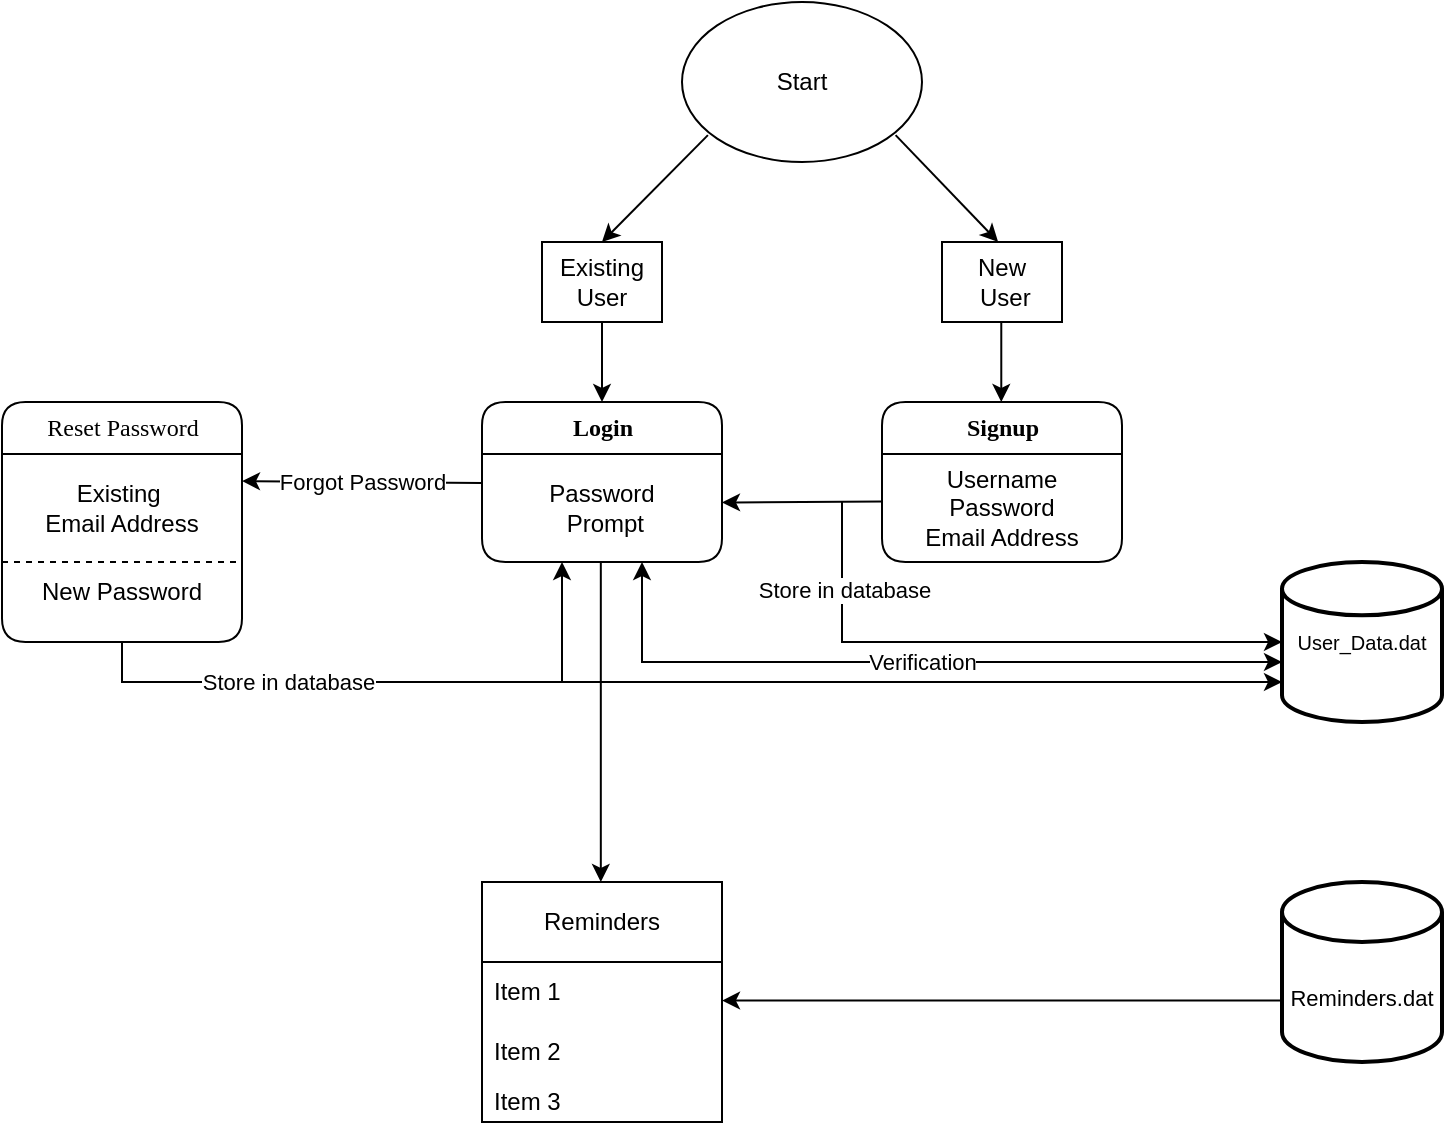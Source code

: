 <mxfile version="22.0.4" type="github">
  <diagram name="Page-1" id="5d7acffa-a066-3a61-03fe-96351882024d">
    <mxGraphModel dx="1257" dy="686" grid="1" gridSize="10" guides="1" tooltips="1" connect="1" arrows="1" fold="1" page="1" pageScale="1" pageWidth="1100" pageHeight="850" background="#ffffff" math="0" shadow="0">
      <root>
        <mxCell id="0" />
        <mxCell id="1" parent="0" />
        <mxCell id="21ea969265ad0168-6" value="&lt;h4&gt;Signup&lt;/h4&gt;" style="swimlane;html=1;fontStyle=0;childLayout=stackLayout;horizontal=1;startSize=26;horizontalStack=0;resizeParent=1;resizeLast=0;collapsible=1;marginBottom=0;swimlaneFillColor=#ffffff;align=center;rounded=1;shadow=0;comic=0;labelBackgroundColor=none;strokeWidth=1;fontFamily=Verdana;fontSize=12" parent="1" vertex="1">
          <mxGeometry x="640" y="240" width="120" height="80" as="geometry" />
        </mxCell>
        <mxCell id="IohOSPE47dSQovY_GKLV-14" value="&lt;div align=&quot;center&quot;&gt;Username&lt;/div&gt;&lt;div align=&quot;center&quot;&gt;Password&lt;/div&gt;&lt;div align=&quot;center&quot;&gt;Email Address&lt;/div&gt;" style="text;strokeColor=none;fillColor=none;align=center;verticalAlign=middle;spacingLeft=4;spacingRight=4;overflow=hidden;points=[[0,0.5],[1,0.5]];portConstraint=eastwest;rotatable=0;whiteSpace=wrap;html=1;labelBackgroundColor=none;" vertex="1" parent="21ea969265ad0168-6">
          <mxGeometry y="26" width="120" height="54" as="geometry" />
        </mxCell>
        <mxCell id="IohOSPE47dSQovY_GKLV-2" value="Start" style="ellipse;whiteSpace=wrap;html=1;labelBackgroundColor=none;" vertex="1" parent="1">
          <mxGeometry x="540" y="40" width="120" height="80" as="geometry" />
        </mxCell>
        <mxCell id="IohOSPE47dSQovY_GKLV-7" value="" style="endArrow=classic;html=1;rounded=0;exitX=0.108;exitY=0.832;exitDx=0;exitDy=0;exitPerimeter=0;labelBackgroundColor=none;fontColor=default;" edge="1" parent="1" source="IohOSPE47dSQovY_GKLV-2">
          <mxGeometry relative="1" as="geometry">
            <mxPoint x="560" y="97.52" as="sourcePoint" />
            <mxPoint x="500" y="160" as="targetPoint" />
          </mxGeometry>
        </mxCell>
        <mxCell id="IohOSPE47dSQovY_GKLV-9" value="" style="endArrow=classic;html=1;rounded=0;exitX=0.89;exitY=0.832;exitDx=0;exitDy=0;exitPerimeter=0;labelBackgroundColor=none;fontColor=default;" edge="1" parent="1" source="IohOSPE47dSQovY_GKLV-2">
          <mxGeometry relative="1" as="geometry">
            <mxPoint x="640.0" y="96.88" as="sourcePoint" />
            <mxPoint x="698.08" y="160" as="targetPoint" />
          </mxGeometry>
        </mxCell>
        <mxCell id="IohOSPE47dSQovY_GKLV-13" value="&lt;h4&gt;Login&lt;/h4&gt;" style="swimlane;html=1;fontStyle=0;childLayout=stackLayout;horizontal=1;startSize=26;horizontalStack=0;resizeParent=1;resizeLast=0;collapsible=1;marginBottom=0;swimlaneFillColor=#ffffff;align=center;rounded=1;shadow=0;comic=0;labelBackgroundColor=none;strokeWidth=1;fontFamily=Verdana;fontSize=12" vertex="1" parent="1">
          <mxGeometry x="440" y="240" width="120" height="80" as="geometry" />
        </mxCell>
        <mxCell id="IohOSPE47dSQovY_GKLV-30" value="&lt;p&gt;Reset Password&lt;/p&gt;" style="swimlane;html=1;fontStyle=0;childLayout=stackLayout;horizontal=1;startSize=26;horizontalStack=0;resizeParent=1;resizeLast=0;collapsible=1;marginBottom=0;swimlaneFillColor=#ffffff;align=center;rounded=1;shadow=0;comic=0;labelBackgroundColor=none;strokeWidth=1;fontFamily=Verdana;fontSize=12" vertex="1" parent="1">
          <mxGeometry x="200" y="240" width="120" height="120" as="geometry" />
        </mxCell>
        <mxCell id="IohOSPE47dSQovY_GKLV-31" value="&lt;div&gt;Existing&amp;nbsp;&lt;/div&gt;&lt;div&gt;Email Address&lt;/div&gt;" style="text;strokeColor=none;fillColor=none;align=center;verticalAlign=middle;spacingLeft=4;spacingRight=4;overflow=hidden;points=[[0,0.5],[1,0.5]];portConstraint=eastwest;rotatable=0;whiteSpace=wrap;html=1;labelBackgroundColor=none;" vertex="1" parent="IohOSPE47dSQovY_GKLV-30">
          <mxGeometry y="26" width="120" height="54" as="geometry" />
        </mxCell>
        <mxCell id="IohOSPE47dSQovY_GKLV-37" value="" style="endArrow=none;dashed=1;html=1;rounded=0;" edge="1" parent="IohOSPE47dSQovY_GKLV-30">
          <mxGeometry width="50" height="50" relative="1" as="geometry">
            <mxPoint y="80" as="sourcePoint" />
            <mxPoint x="120" y="80" as="targetPoint" />
          </mxGeometry>
        </mxCell>
        <mxCell id="IohOSPE47dSQovY_GKLV-39" value="&lt;div align=&quot;center&quot;&gt;New Password&lt;/div&gt;" style="text;html=1;strokeColor=none;fillColor=none;align=center;verticalAlign=middle;whiteSpace=wrap;rounded=0;" vertex="1" parent="IohOSPE47dSQovY_GKLV-30">
          <mxGeometry y="80" width="120" height="29" as="geometry" />
        </mxCell>
        <mxCell id="IohOSPE47dSQovY_GKLV-34" value="" style="endArrow=classic;html=1;rounded=0;" edge="1" parent="1">
          <mxGeometry relative="1" as="geometry">
            <mxPoint x="440" y="280.45" as="sourcePoint" />
            <mxPoint x="320" y="279.54" as="targetPoint" />
          </mxGeometry>
        </mxCell>
        <mxCell id="IohOSPE47dSQovY_GKLV-35" value="Forgot Password" style="edgeLabel;resizable=0;html=1;align=center;verticalAlign=middle;" connectable="0" vertex="1" parent="IohOSPE47dSQovY_GKLV-34">
          <mxGeometry relative="1" as="geometry">
            <mxPoint as="offset" />
          </mxGeometry>
        </mxCell>
        <mxCell id="IohOSPE47dSQovY_GKLV-36" value="" style="endArrow=classic;html=1;rounded=0;entryX=0.997;entryY=0.449;entryDx=0;entryDy=0;entryPerimeter=0;exitX=-0.005;exitY=0.44;exitDx=0;exitDy=0;exitPerimeter=0;" edge="1" parent="1">
          <mxGeometry width="50" height="50" relative="1" as="geometry">
            <mxPoint x="640.36" y="289.76" as="sourcePoint" />
            <mxPoint x="560.0" y="290.246" as="targetPoint" />
          </mxGeometry>
        </mxCell>
        <mxCell id="IohOSPE47dSQovY_GKLV-41" value="" style="endArrow=classic;html=1;rounded=0;entryX=0.248;entryY=1.103;entryDx=0;entryDy=0;entryPerimeter=0;" edge="1" parent="1">
          <mxGeometry width="50" height="50" relative="1" as="geometry">
            <mxPoint x="480" y="380" as="sourcePoint" />
            <mxPoint x="480.0" y="320.002" as="targetPoint" />
          </mxGeometry>
        </mxCell>
        <mxCell id="IohOSPE47dSQovY_GKLV-43" value="&lt;p style=&quot;line-height: 120%;&quot;&gt;&lt;/p&gt;&lt;div align=&quot;center&quot;&gt;&lt;font style=&quot;font-size: 10px;&quot;&gt;User_Data.dat&lt;/font&gt;&lt;/div&gt;&lt;p&gt;&lt;/p&gt;" style="strokeWidth=2;html=1;shape=mxgraph.flowchart.database;whiteSpace=wrap;align=center;" vertex="1" parent="1">
          <mxGeometry x="840" y="320" width="80" height="80" as="geometry" />
        </mxCell>
        <mxCell id="IohOSPE47dSQovY_GKLV-45" value="" style="endArrow=classic;html=1;rounded=0;entryX=0;entryY=0.5;entryDx=0;entryDy=0;entryPerimeter=0;" edge="1" parent="1" target="IohOSPE47dSQovY_GKLV-43">
          <mxGeometry width="50" height="50" relative="1" as="geometry">
            <mxPoint x="620" y="290" as="sourcePoint" />
            <mxPoint x="760" y="360" as="targetPoint" />
            <Array as="points">
              <mxPoint x="620" y="360" />
            </Array>
          </mxGeometry>
        </mxCell>
        <mxCell id="IohOSPE47dSQovY_GKLV-62" value="&lt;div&gt;Store in database&lt;/div&gt;" style="edgeLabel;html=1;align=center;verticalAlign=middle;resizable=0;points=[];" vertex="1" connectable="0" parent="IohOSPE47dSQovY_GKLV-45">
          <mxGeometry x="-0.807" y="1" relative="1" as="geometry">
            <mxPoint y="16" as="offset" />
          </mxGeometry>
        </mxCell>
        <mxCell id="IohOSPE47dSQovY_GKLV-48" value="" style="endArrow=classic;startArrow=classic;html=1;rounded=0;" edge="1" parent="1">
          <mxGeometry width="50" height="50" relative="1" as="geometry">
            <mxPoint x="840" y="370" as="sourcePoint" />
            <mxPoint x="520" y="320" as="targetPoint" />
            <Array as="points">
              <mxPoint x="520" y="370" />
            </Array>
          </mxGeometry>
        </mxCell>
        <mxCell id="IohOSPE47dSQovY_GKLV-60" value="&lt;div&gt;Verification&lt;/div&gt;" style="edgeLabel;html=1;align=center;verticalAlign=middle;resizable=0;points=[];" vertex="1" connectable="0" parent="IohOSPE47dSQovY_GKLV-48">
          <mxGeometry x="0.048" y="1" relative="1" as="geometry">
            <mxPoint x="14" y="-1" as="offset" />
          </mxGeometry>
        </mxCell>
        <mxCell id="IohOSPE47dSQovY_GKLV-49" value="" style="endArrow=classic;html=1;rounded=0;" edge="1" parent="1">
          <mxGeometry relative="1" as="geometry">
            <mxPoint x="499.41" y="320" as="sourcePoint" />
            <mxPoint x="499.41" y="480" as="targetPoint" />
          </mxGeometry>
        </mxCell>
        <mxCell id="IohOSPE47dSQovY_GKLV-51" value="" style="endArrow=classic;html=1;rounded=0;exitX=0.5;exitY=1;exitDx=0;exitDy=0;" edge="1" parent="1">
          <mxGeometry width="50" height="50" relative="1" as="geometry">
            <mxPoint x="260" y="360" as="sourcePoint" />
            <mxPoint x="840" y="380" as="targetPoint" />
            <Array as="points">
              <mxPoint x="260" y="380" />
              <mxPoint x="460" y="380" />
              <mxPoint x="830" y="380" />
            </Array>
          </mxGeometry>
        </mxCell>
        <mxCell id="IohOSPE47dSQovY_GKLV-63" value="Store in database" style="edgeLabel;html=1;align=center;verticalAlign=middle;resizable=0;points=[];" vertex="1" connectable="0" parent="IohOSPE47dSQovY_GKLV-51">
          <mxGeometry x="-0.925" relative="1" as="geometry">
            <mxPoint x="80" as="offset" />
          </mxGeometry>
        </mxCell>
        <mxCell id="IohOSPE47dSQovY_GKLV-53" value="Reminders" style="swimlane;fontStyle=0;childLayout=stackLayout;horizontal=1;startSize=40;horizontalStack=0;resizeParent=1;resizeParentMax=0;resizeLast=0;collapsible=1;marginBottom=0;whiteSpace=wrap;html=1;" vertex="1" parent="1">
          <mxGeometry x="440" y="480" width="120" height="120" as="geometry" />
        </mxCell>
        <mxCell id="IohOSPE47dSQovY_GKLV-54" value="Item 1" style="text;strokeColor=none;fillColor=none;align=left;verticalAlign=middle;spacingLeft=4;spacingRight=4;overflow=hidden;points=[[0,0.5],[1,0.5]];portConstraint=eastwest;rotatable=0;whiteSpace=wrap;html=1;" vertex="1" parent="IohOSPE47dSQovY_GKLV-53">
          <mxGeometry y="40" width="120" height="30" as="geometry" />
        </mxCell>
        <mxCell id="IohOSPE47dSQovY_GKLV-55" value="Item 2" style="text;strokeColor=none;fillColor=none;align=left;verticalAlign=middle;spacingLeft=4;spacingRight=4;overflow=hidden;points=[[0,0.5],[1,0.5]];portConstraint=eastwest;rotatable=0;whiteSpace=wrap;html=1;" vertex="1" parent="IohOSPE47dSQovY_GKLV-53">
          <mxGeometry y="70" width="120" height="30" as="geometry" />
        </mxCell>
        <mxCell id="IohOSPE47dSQovY_GKLV-56" value="Item 3" style="text;strokeColor=none;fillColor=none;align=left;verticalAlign=middle;spacingLeft=4;spacingRight=4;overflow=hidden;points=[[0,0.5],[1,0.5]];portConstraint=eastwest;rotatable=0;whiteSpace=wrap;html=1;" vertex="1" parent="IohOSPE47dSQovY_GKLV-53">
          <mxGeometry y="100" width="120" height="20" as="geometry" />
        </mxCell>
        <mxCell id="IohOSPE47dSQovY_GKLV-57" value="" style="endArrow=classic;html=1;rounded=0;entryX=1.025;entryY=0.081;entryDx=0;entryDy=0;entryPerimeter=0;" edge="1" parent="1">
          <mxGeometry width="50" height="50" relative="1" as="geometry">
            <mxPoint x="840" y="539.29" as="sourcePoint" />
            <mxPoint x="560" y="539.29" as="targetPoint" />
          </mxGeometry>
        </mxCell>
        <mxCell id="IohOSPE47dSQovY_GKLV-59" value="&lt;font style=&quot;font-size: 11px;&quot;&gt;Reminders.dat&lt;/font&gt;" style="shape=cylinder3;whiteSpace=wrap;html=1;boundedLbl=1;backgroundOutline=1;size=15;strokeWidth=2;" vertex="1" parent="1">
          <mxGeometry x="840" y="480" width="80" height="90" as="geometry" />
        </mxCell>
        <mxCell id="IohOSPE47dSQovY_GKLV-15" value="&lt;div align=&quot;center&quot;&gt;Password&lt;/div&gt;&lt;div&gt;&amp;nbsp;Prompt&lt;/div&gt;" style="text;strokeColor=none;fillColor=none;align=center;verticalAlign=middle;spacingLeft=4;spacingRight=4;overflow=hidden;points=[[0,0.5],[1,0.5]];portConstraint=eastwest;rotatable=0;whiteSpace=wrap;html=1;labelBackgroundColor=none;" vertex="1" parent="1">
          <mxGeometry x="440" y="266" width="120" height="54" as="geometry" />
        </mxCell>
        <mxCell id="IohOSPE47dSQovY_GKLV-71" value="Existing User" style="rounded=0;whiteSpace=wrap;html=1;" vertex="1" parent="1">
          <mxGeometry x="470" y="160" width="60" height="40" as="geometry" />
        </mxCell>
        <mxCell id="IohOSPE47dSQovY_GKLV-72" value="&lt;div&gt;New&lt;/div&gt;&lt;div&gt;&amp;nbsp;User&lt;/div&gt;" style="rounded=0;whiteSpace=wrap;html=1;" vertex="1" parent="1">
          <mxGeometry x="670" y="160" width="60" height="40" as="geometry" />
        </mxCell>
        <mxCell id="IohOSPE47dSQovY_GKLV-73" value="" style="endArrow=classic;html=1;rounded=0;entryX=0.5;entryY=0;entryDx=0;entryDy=0;" edge="1" parent="1" target="IohOSPE47dSQovY_GKLV-13">
          <mxGeometry width="50" height="50" relative="1" as="geometry">
            <mxPoint x="500" y="200" as="sourcePoint" />
            <mxPoint x="550" y="150" as="targetPoint" />
          </mxGeometry>
        </mxCell>
        <mxCell id="IohOSPE47dSQovY_GKLV-75" value="" style="endArrow=classic;html=1;rounded=0;entryX=0.5;entryY=0;entryDx=0;entryDy=0;" edge="1" parent="1">
          <mxGeometry width="50" height="50" relative="1" as="geometry">
            <mxPoint x="699.64" y="200" as="sourcePoint" />
            <mxPoint x="699.64" y="240" as="targetPoint" />
          </mxGeometry>
        </mxCell>
      </root>
    </mxGraphModel>
  </diagram>
</mxfile>
